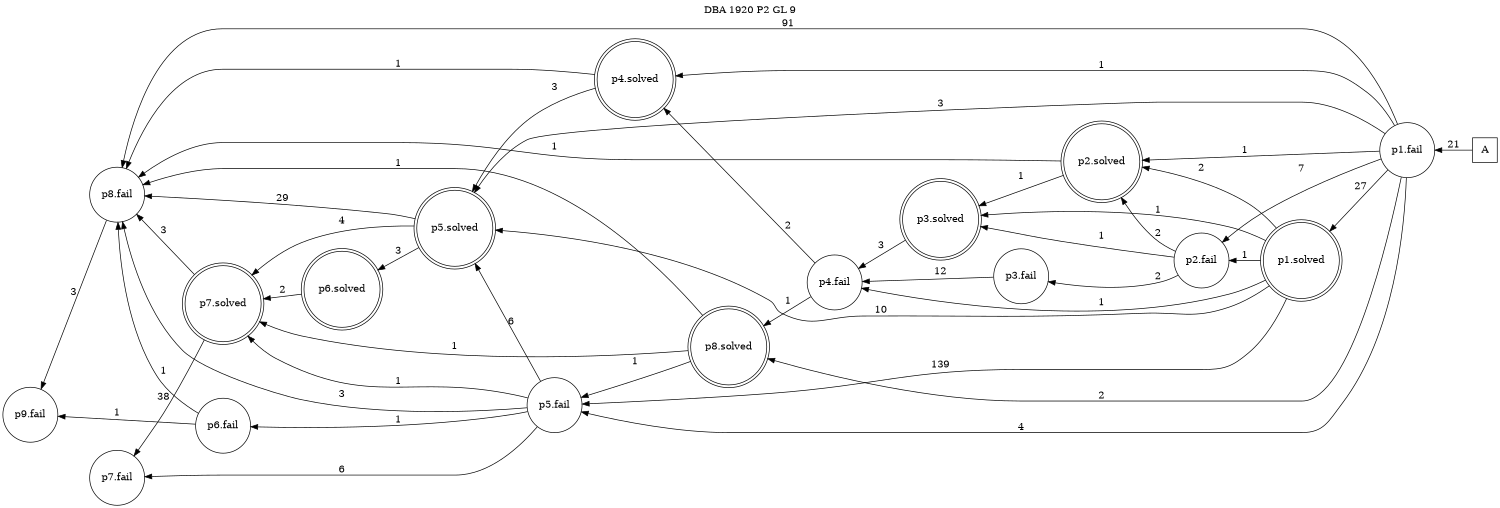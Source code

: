 digraph DBA_1920_P2_GL_9 {
labelloc="tl"
label= " DBA 1920 P2 GL 9 "
rankdir="RL";
graph [ size=" 10 , 10 !"]

"A" [shape="square" label="A"]
"p1.fail" [shape="circle" label="p1.fail"]
"p2.fail" [shape="circle" label="p2.fail"]
"p3.fail" [shape="circle" label="p3.fail"]
"p1.solved" [shape="doublecircle" label="p1.solved"]
"p2.solved" [shape="doublecircle" label="p2.solved"]
"p4.fail" [shape="circle" label="p4.fail"]
"p3.solved" [shape="doublecircle" label="p3.solved"]
"p4.solved" [shape="doublecircle" label="p4.solved"]
"p5.solved" [shape="doublecircle" label="p5.solved"]
"p6.solved" [shape="doublecircle" label="p6.solved"]
"p7.solved" [shape="doublecircle" label="p7.solved"]
"p5.fail" [shape="circle" label="p5.fail"]
"p8.fail" [shape="circle" label="p8.fail"]
"p9.fail" [shape="circle" label="p9.fail"]
"p7.fail" [shape="circle" label="p7.fail"]
"p8.solved" [shape="doublecircle" label="p8.solved"]
"p6.fail" [shape="circle" label="p6.fail"]
"A" -> "p1.fail" [ label=21]
"p1.fail" -> "p2.fail" [ label=7]
"p1.fail" -> "p1.solved" [ label=27]
"p1.fail" -> "p2.solved" [ label=1]
"p1.fail" -> "p4.solved" [ label=1]
"p1.fail" -> "p5.solved" [ label=3]
"p1.fail" -> "p5.fail" [ label=4]
"p1.fail" -> "p8.fail" [ label=91]
"p1.fail" -> "p8.solved" [ label=2]
"p2.fail" -> "p3.fail" [ label=2]
"p2.fail" -> "p2.solved" [ label=2]
"p2.fail" -> "p3.solved" [ label=1]
"p3.fail" -> "p4.fail" [ label=12]
"p1.solved" -> "p2.fail" [ label=1]
"p1.solved" -> "p2.solved" [ label=2]
"p1.solved" -> "p4.fail" [ label=1]
"p1.solved" -> "p3.solved" [ label=1]
"p1.solved" -> "p5.solved" [ label=10]
"p1.solved" -> "p5.fail" [ label=139]
"p2.solved" -> "p3.solved" [ label=1]
"p2.solved" -> "p8.fail" [ label=1]
"p4.fail" -> "p4.solved" [ label=2]
"p4.fail" -> "p8.solved" [ label=1]
"p3.solved" -> "p4.fail" [ label=3]
"p4.solved" -> "p5.solved" [ label=3]
"p4.solved" -> "p8.fail" [ label=1]
"p5.solved" -> "p6.solved" [ label=3]
"p5.solved" -> "p7.solved" [ label=4]
"p5.solved" -> "p8.fail" [ label=29]
"p6.solved" -> "p7.solved" [ label=2]
"p7.solved" -> "p8.fail" [ label=3]
"p7.solved" -> "p7.fail" [ label=38]
"p5.fail" -> "p5.solved" [ label=6]
"p5.fail" -> "p7.solved" [ label=1]
"p5.fail" -> "p8.fail" [ label=3]
"p5.fail" -> "p7.fail" [ label=6]
"p5.fail" -> "p6.fail" [ label=1]
"p8.fail" -> "p9.fail" [ label=3]
"p8.solved" -> "p7.solved" [ label=1]
"p8.solved" -> "p5.fail" [ label=1]
"p8.solved" -> "p8.fail" [ label=1]
"p6.fail" -> "p8.fail" [ label=1]
"p6.fail" -> "p9.fail" [ label=1]
}
